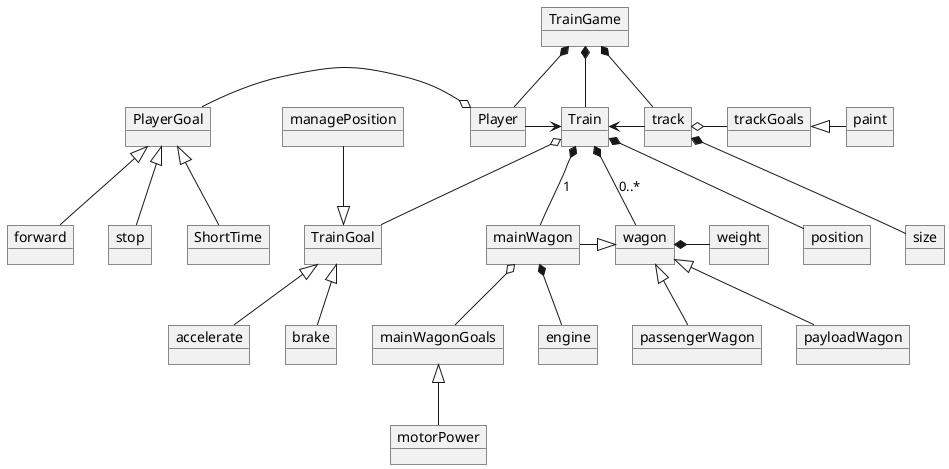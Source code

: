 @startuml train


object TrainGame

object Train
object TrainGoal
object accelerate 
object brake 
object wagon
object mainWagon
object passengerWagon
object payloadWagon
object weight

object mainWagonGoals

object motorPower


object Player

object PlayerGoal

object ShortTime
object forward
object stop

object track
object size

object engine

object trackGoals 
object paint
object position
object managePosition

track *-- size

track o-right- trackGoals
paint -left-|> trackGoals 
managePosition --|> TrainGoal

TrainGame *-- Player
TrainGame *-- track
TrainGame *-- Train


Player -right-> Train
track -left-> Train


Player o-left- PlayerGoal
ShortTime -up-|> PlayerGoal
forward -up-|> PlayerGoal
stop -up-|> PlayerGoal



Train o-- TrainGoal
Train *-- wagon:0..*
Train *-- position
Train *-- mainWagon:1
accelerate -up-|> TrainGoal
brake -up-|> TrainGoal 

mainWagon -right-|> wagon

wagon *-right- weight

passengerWagon -up-|> wagon
payloadWagon -up-|> wagon

mainWagon *-- engine
mainWagon o-- mainWagonGoals
motorPower -up-|> mainWagonGoals



@enduml
